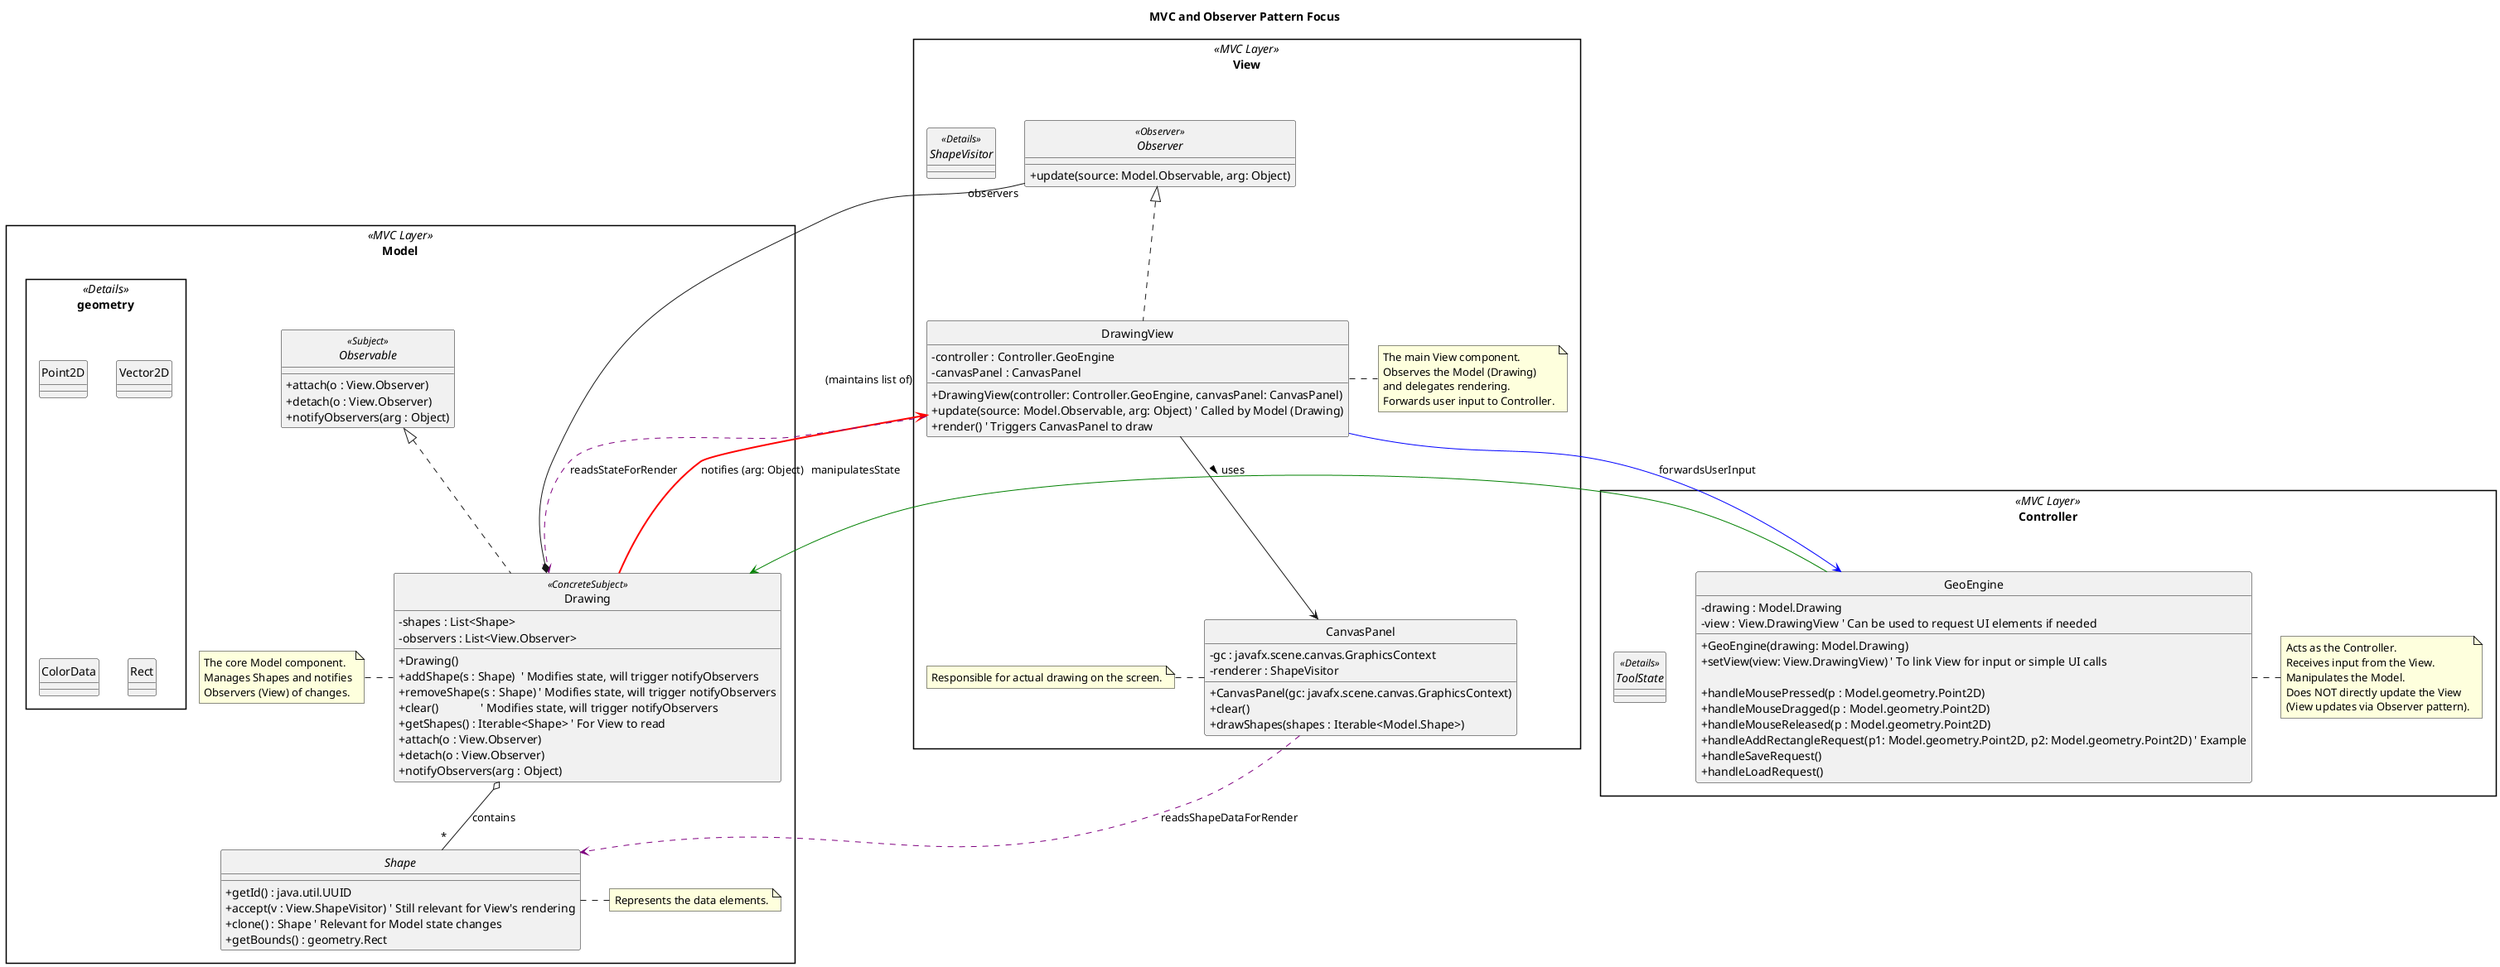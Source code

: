 @startuml
title MVC and Observer Pattern Focus

skinparam style strictuml
skinparam classAttributeIconSize 0
skinparam defaultFontName Arial
skinparam stereotypeCBackgroundColor PaleGreen
skinparam stereotypeIBackgroundColor LightSkyBlue
skinparam packageStyle Rectangle

' ===================== MODEL (MVC Layer) =====================
package Model <<MVC Layer>> {

  interface Observable <<Subject>> {
    + attach(o : View.Observer)
    + detach(o : View.Observer)
    + notifyObservers(arg : Object)
  }

  interface Shape {
    + getId() : java.util.UUID
    ' --- Other shape methods (less relevant for MVC/Observer focus) ---
    '+ move(v : geometry.Vector2D)
    '+ resize(bounds : geometry.Rect)
    '+ setStrokeColor(c : geometry.ColorData)
    '+ ...
    + accept(v : View.ShapeVisitor) ' Still relevant for View's rendering
    + clone() : Shape ' Relevant for Model state changes
    + getBounds() : geometry.Rect
  }
  note right of Shape : Represents the data elements.

  class Drawing <<ConcreteSubject>> implements Observable {
    - shapes : List<Shape>
    - observers : List<View.Observer>
    + Drawing()
    + addShape(s : Shape)  ' Modifies state, will trigger notifyObservers
    + removeShape(s : Shape) ' Modifies state, will trigger notifyObservers
    + clear()              ' Modifies state, will trigger notifyObservers
    + getShapes() : Iterable<Shape> ' For View to read
    + attach(o : View.Observer)
    + detach(o : View.Observer)
    + notifyObservers(arg : Object)
  }
  note left of Drawing
    The core Model component.
    Manages Shapes and notifies
    Observers (View) of changes.
  end note

  Drawing o-- "*" Shape : contains

  ' Geometry package can be collapsed for this view if needed
  package geometry <<Details>> {
    class Point2D
    class Vector2D
    class ColorData
    class Rect
  }
}

' ===================== VIEW (MVC Layer) =====================
package View <<MVC Layer>> {
  interface Observer <<Observer>> {
    + update(source: Model.Observable, arg: Object)
  }

  class DrawingView implements Observer {
    - controller : Controller.GeoEngine
    - canvasPanel : CanvasPanel
    + DrawingView(controller: Controller.GeoEngine, canvasPanel: CanvasPanel)
    + update(source: Model.Observable, arg: Object) ' Called by Model (Drawing)
    + render() ' Triggers CanvasPanel to draw
    ' --- UI methods for user interaction ---
    '+ getUserInputForPath(saveDialog: boolean): String
    '+ showError(message: String)
  }
  note right of DrawingView
    The main View component.
    Observes the Model (Drawing)
    and delegates rendering.
    Forwards user input to Controller.
  end note


  DrawingView --> CanvasPanel : uses >

  class CanvasPanel {
    - gc : javafx.scene.canvas.GraphicsContext
    - renderer : ShapeVisitor
    + CanvasPanel(gc: javafx.scene.canvas.GraphicsContext)
    + clear()
    + drawShapes(shapes : Iterable<Model.Shape>)
  }
  note left of CanvasPanel : Responsible for actual drawing on the screen.

  ' Visitor is a detail of how View renders, can be simplified here
  interface ShapeVisitor <<Details>> {
     '+ visit(r : Model.RectangleShape) ...
  }
}

' =================== CONTROLLER (MVC Layer) ==================
package Controller <<MVC Layer>> {
  class GeoEngine {
    - drawing : Model.Drawing
    - view : View.DrawingView ' Can be used to request UI elements if needed
    ' --- Other dependencies (CommandManager, Factory, etc. - less focus for MVC diagram) ---
    '- cmdMgr : Infrastructure.CommandManager
    '- persistenceController : Persistence.PersistenceController
    '- clipboard : Infrastructure.Clipboard
    '- shapeFactory : Factory.ShapeFactory
    '- currentState : ToolState

    + GeoEngine(drawing: Model.Drawing)
    + setView(view: View.DrawingView) ' To link View for input or simple UI calls

    ' Methods called by View in response to user actions
    + handleMousePressed(p : Model.geometry.Point2D)
    + handleMouseDragged(p : Model.geometry.Point2D)
    + handleMouseReleased(p : Model.geometry.Point2D)
    + handleAddRectangleRequest(p1: Model.geometry.Point2D, p2: Model.geometry.Point2D) ' Example
    + handleSaveRequest()
    + handleLoadRequest()
    ' ... other user action handlers ...
  }
  note right of GeoEngine
    Acts as the Controller.
    Receives input from the View.
    Manipulates the Model.
    Does NOT directly update the View
    (View updates via Observer pattern).
  end note

  ' ToolState is a detail of GeoEngine's internal behavior, can be simplified/omitted for pure MVC view
  interface ToolState <<Details>> {
    '+ onMousePressed(engine: GeoEngine, p : Model.geometry.Point2D) ...'
  }
}

' ====================== MVC/OBSERVER INTERACTIONS ===================

' 1. View forwards user input to Controller
View.DrawingView --[#blue]> Controller.GeoEngine : forwardsUserInput

' 2. Controller manipulates the Model
Controller.GeoEngine --[#green]> Model.Drawing : manipulatesState

' 3. Model (Subject) notifies its Observers (View)
Model.Drawing --[#red,thickness=2]> View.DrawingView : notifies (arg: Object)

' 4. View, after notification, reads updated state from Model to render
View.DrawingView .[#purple].> Model.Drawing : readsStateForRender
View.CanvasPanel .[#purple].> Model.Shape : readsShapeDataForRender

' Relationship for Observer Pattern
Model.Drawing *-- "observers" View.Observer : (maintains list of)

@enduml